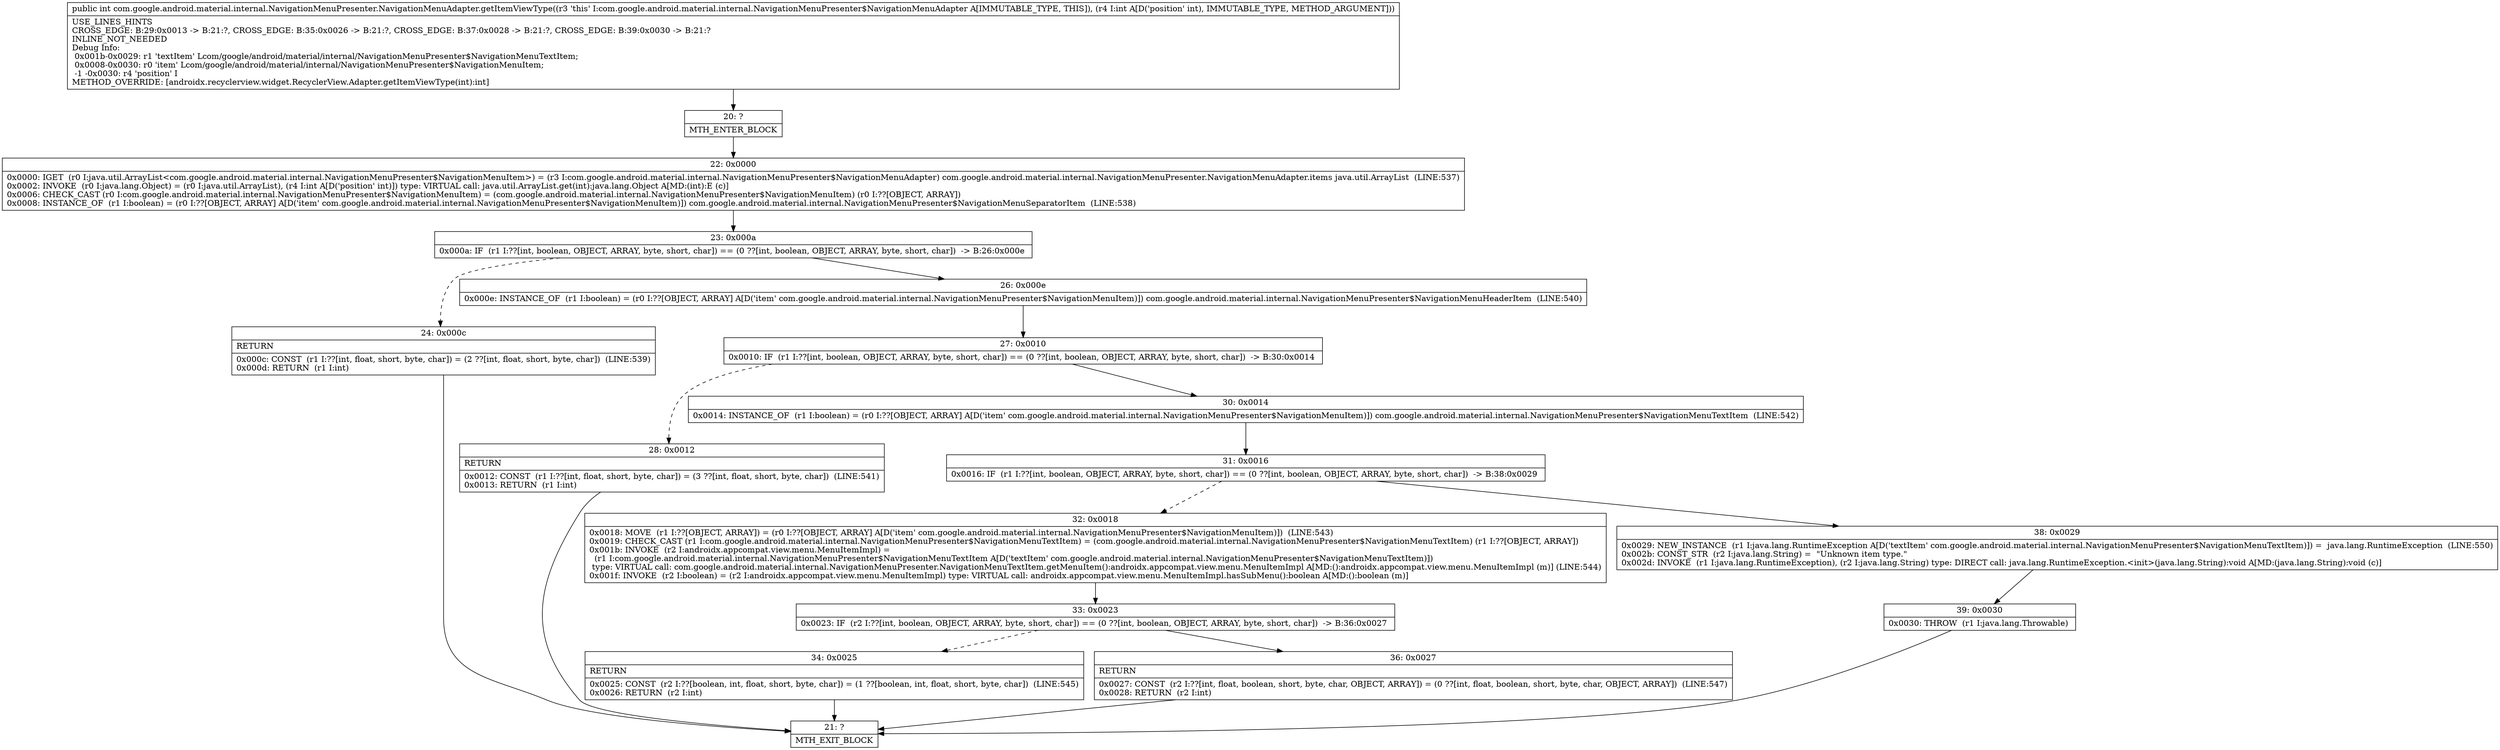 digraph "CFG forcom.google.android.material.internal.NavigationMenuPresenter.NavigationMenuAdapter.getItemViewType(I)I" {
Node_20 [shape=record,label="{20\:\ ?|MTH_ENTER_BLOCK\l}"];
Node_22 [shape=record,label="{22\:\ 0x0000|0x0000: IGET  (r0 I:java.util.ArrayList\<com.google.android.material.internal.NavigationMenuPresenter$NavigationMenuItem\>) = (r3 I:com.google.android.material.internal.NavigationMenuPresenter$NavigationMenuAdapter) com.google.android.material.internal.NavigationMenuPresenter.NavigationMenuAdapter.items java.util.ArrayList  (LINE:537)\l0x0002: INVOKE  (r0 I:java.lang.Object) = (r0 I:java.util.ArrayList), (r4 I:int A[D('position' int)]) type: VIRTUAL call: java.util.ArrayList.get(int):java.lang.Object A[MD:(int):E (c)]\l0x0006: CHECK_CAST (r0 I:com.google.android.material.internal.NavigationMenuPresenter$NavigationMenuItem) = (com.google.android.material.internal.NavigationMenuPresenter$NavigationMenuItem) (r0 I:??[OBJECT, ARRAY]) \l0x0008: INSTANCE_OF  (r1 I:boolean) = (r0 I:??[OBJECT, ARRAY] A[D('item' com.google.android.material.internal.NavigationMenuPresenter$NavigationMenuItem)]) com.google.android.material.internal.NavigationMenuPresenter$NavigationMenuSeparatorItem  (LINE:538)\l}"];
Node_23 [shape=record,label="{23\:\ 0x000a|0x000a: IF  (r1 I:??[int, boolean, OBJECT, ARRAY, byte, short, char]) == (0 ??[int, boolean, OBJECT, ARRAY, byte, short, char])  \-\> B:26:0x000e \l}"];
Node_24 [shape=record,label="{24\:\ 0x000c|RETURN\l|0x000c: CONST  (r1 I:??[int, float, short, byte, char]) = (2 ??[int, float, short, byte, char])  (LINE:539)\l0x000d: RETURN  (r1 I:int) \l}"];
Node_21 [shape=record,label="{21\:\ ?|MTH_EXIT_BLOCK\l}"];
Node_26 [shape=record,label="{26\:\ 0x000e|0x000e: INSTANCE_OF  (r1 I:boolean) = (r0 I:??[OBJECT, ARRAY] A[D('item' com.google.android.material.internal.NavigationMenuPresenter$NavigationMenuItem)]) com.google.android.material.internal.NavigationMenuPresenter$NavigationMenuHeaderItem  (LINE:540)\l}"];
Node_27 [shape=record,label="{27\:\ 0x0010|0x0010: IF  (r1 I:??[int, boolean, OBJECT, ARRAY, byte, short, char]) == (0 ??[int, boolean, OBJECT, ARRAY, byte, short, char])  \-\> B:30:0x0014 \l}"];
Node_28 [shape=record,label="{28\:\ 0x0012|RETURN\l|0x0012: CONST  (r1 I:??[int, float, short, byte, char]) = (3 ??[int, float, short, byte, char])  (LINE:541)\l0x0013: RETURN  (r1 I:int) \l}"];
Node_30 [shape=record,label="{30\:\ 0x0014|0x0014: INSTANCE_OF  (r1 I:boolean) = (r0 I:??[OBJECT, ARRAY] A[D('item' com.google.android.material.internal.NavigationMenuPresenter$NavigationMenuItem)]) com.google.android.material.internal.NavigationMenuPresenter$NavigationMenuTextItem  (LINE:542)\l}"];
Node_31 [shape=record,label="{31\:\ 0x0016|0x0016: IF  (r1 I:??[int, boolean, OBJECT, ARRAY, byte, short, char]) == (0 ??[int, boolean, OBJECT, ARRAY, byte, short, char])  \-\> B:38:0x0029 \l}"];
Node_32 [shape=record,label="{32\:\ 0x0018|0x0018: MOVE  (r1 I:??[OBJECT, ARRAY]) = (r0 I:??[OBJECT, ARRAY] A[D('item' com.google.android.material.internal.NavigationMenuPresenter$NavigationMenuItem)])  (LINE:543)\l0x0019: CHECK_CAST (r1 I:com.google.android.material.internal.NavigationMenuPresenter$NavigationMenuTextItem) = (com.google.android.material.internal.NavigationMenuPresenter$NavigationMenuTextItem) (r1 I:??[OBJECT, ARRAY]) \l0x001b: INVOKE  (r2 I:androidx.appcompat.view.menu.MenuItemImpl) = \l  (r1 I:com.google.android.material.internal.NavigationMenuPresenter$NavigationMenuTextItem A[D('textItem' com.google.android.material.internal.NavigationMenuPresenter$NavigationMenuTextItem)])\l type: VIRTUAL call: com.google.android.material.internal.NavigationMenuPresenter.NavigationMenuTextItem.getMenuItem():androidx.appcompat.view.menu.MenuItemImpl A[MD:():androidx.appcompat.view.menu.MenuItemImpl (m)] (LINE:544)\l0x001f: INVOKE  (r2 I:boolean) = (r2 I:androidx.appcompat.view.menu.MenuItemImpl) type: VIRTUAL call: androidx.appcompat.view.menu.MenuItemImpl.hasSubMenu():boolean A[MD:():boolean (m)]\l}"];
Node_33 [shape=record,label="{33\:\ 0x0023|0x0023: IF  (r2 I:??[int, boolean, OBJECT, ARRAY, byte, short, char]) == (0 ??[int, boolean, OBJECT, ARRAY, byte, short, char])  \-\> B:36:0x0027 \l}"];
Node_34 [shape=record,label="{34\:\ 0x0025|RETURN\l|0x0025: CONST  (r2 I:??[boolean, int, float, short, byte, char]) = (1 ??[boolean, int, float, short, byte, char])  (LINE:545)\l0x0026: RETURN  (r2 I:int) \l}"];
Node_36 [shape=record,label="{36\:\ 0x0027|RETURN\l|0x0027: CONST  (r2 I:??[int, float, boolean, short, byte, char, OBJECT, ARRAY]) = (0 ??[int, float, boolean, short, byte, char, OBJECT, ARRAY])  (LINE:547)\l0x0028: RETURN  (r2 I:int) \l}"];
Node_38 [shape=record,label="{38\:\ 0x0029|0x0029: NEW_INSTANCE  (r1 I:java.lang.RuntimeException A[D('textItem' com.google.android.material.internal.NavigationMenuPresenter$NavigationMenuTextItem)]) =  java.lang.RuntimeException  (LINE:550)\l0x002b: CONST_STR  (r2 I:java.lang.String) =  \"Unknown item type.\" \l0x002d: INVOKE  (r1 I:java.lang.RuntimeException), (r2 I:java.lang.String) type: DIRECT call: java.lang.RuntimeException.\<init\>(java.lang.String):void A[MD:(java.lang.String):void (c)]\l}"];
Node_39 [shape=record,label="{39\:\ 0x0030|0x0030: THROW  (r1 I:java.lang.Throwable) \l}"];
MethodNode[shape=record,label="{public int com.google.android.material.internal.NavigationMenuPresenter.NavigationMenuAdapter.getItemViewType((r3 'this' I:com.google.android.material.internal.NavigationMenuPresenter$NavigationMenuAdapter A[IMMUTABLE_TYPE, THIS]), (r4 I:int A[D('position' int), IMMUTABLE_TYPE, METHOD_ARGUMENT]))  | USE_LINES_HINTS\lCROSS_EDGE: B:29:0x0013 \-\> B:21:?, CROSS_EDGE: B:35:0x0026 \-\> B:21:?, CROSS_EDGE: B:37:0x0028 \-\> B:21:?, CROSS_EDGE: B:39:0x0030 \-\> B:21:?\lINLINE_NOT_NEEDED\lDebug Info:\l  0x001b\-0x0029: r1 'textItem' Lcom\/google\/android\/material\/internal\/NavigationMenuPresenter$NavigationMenuTextItem;\l  0x0008\-0x0030: r0 'item' Lcom\/google\/android\/material\/internal\/NavigationMenuPresenter$NavigationMenuItem;\l  \-1 \-0x0030: r4 'position' I\lMETHOD_OVERRIDE: [androidx.recyclerview.widget.RecyclerView.Adapter.getItemViewType(int):int]\l}"];
MethodNode -> Node_20;Node_20 -> Node_22;
Node_22 -> Node_23;
Node_23 -> Node_24[style=dashed];
Node_23 -> Node_26;
Node_24 -> Node_21;
Node_26 -> Node_27;
Node_27 -> Node_28[style=dashed];
Node_27 -> Node_30;
Node_28 -> Node_21;
Node_30 -> Node_31;
Node_31 -> Node_32[style=dashed];
Node_31 -> Node_38;
Node_32 -> Node_33;
Node_33 -> Node_34[style=dashed];
Node_33 -> Node_36;
Node_34 -> Node_21;
Node_36 -> Node_21;
Node_38 -> Node_39;
Node_39 -> Node_21;
}

